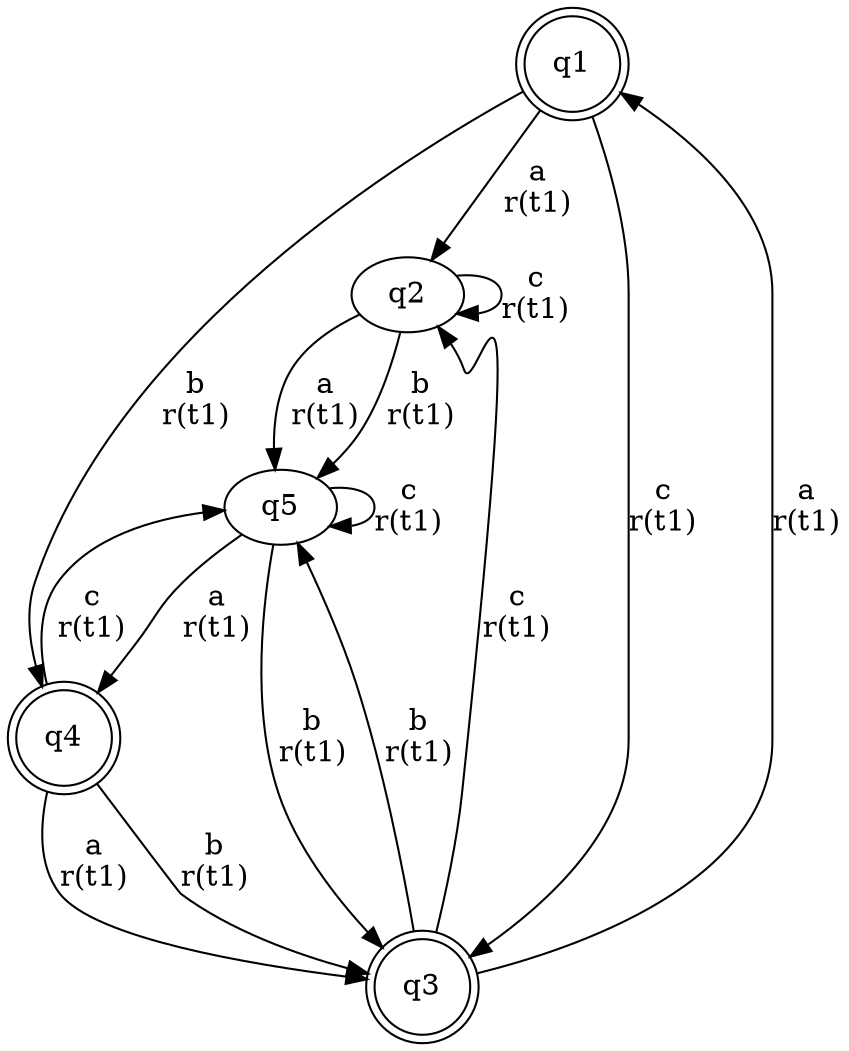 digraph "tests_1/test12/solution301/solution" {
	q1[label=q1 shape=doublecircle]
	q2[label=q2]
	q5[label=q5]
	q4[label=q4 shape=doublecircle]
	q3[label=q3 shape=doublecircle]
	q1 -> q2[label="a\nr(t1)\n"]
	q2 -> q5[label="a\nr(t1)\n"]
	q5 -> q5[label="c\nr(t1)\n"]
	q5 -> q4[label="a\nr(t1)\n"]
	q4 -> q3[label="b\nr(t1)\n"]
	q3 -> q2[label="c\nr(t1)\n"]
	q3 -> q5[label="b\nr(t1)\n"]
	q3 -> q1[label="a\nr(t1)\n"]
	q4 -> q5[label="c\nr(t1)\n"]
	q4 -> q3[label="a\nr(t1)\n"]
	q5 -> q3[label="b\nr(t1)\n"]
	q2 -> q5[label="b\nr(t1)\n"]
	q2 -> q2[label="c\nr(t1)\n"]
	q1 -> q3[label="c\nr(t1)\n"]
	q1 -> q4[label="b\nr(t1)\n"]
}
